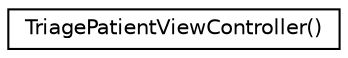 digraph G
{
  edge [fontname="Helvetica",fontsize="10",labelfontname="Helvetica",labelfontsize="10"];
  node [fontname="Helvetica",fontsize="10",shape=record];
  rankdir="LR";
  Node1 [label="TriagePatientViewController()",height=0.2,width=0.4,color="black", fillcolor="white", style="filled",URL="$interface_triage_patient_view_controller_07_08.html"];
}
